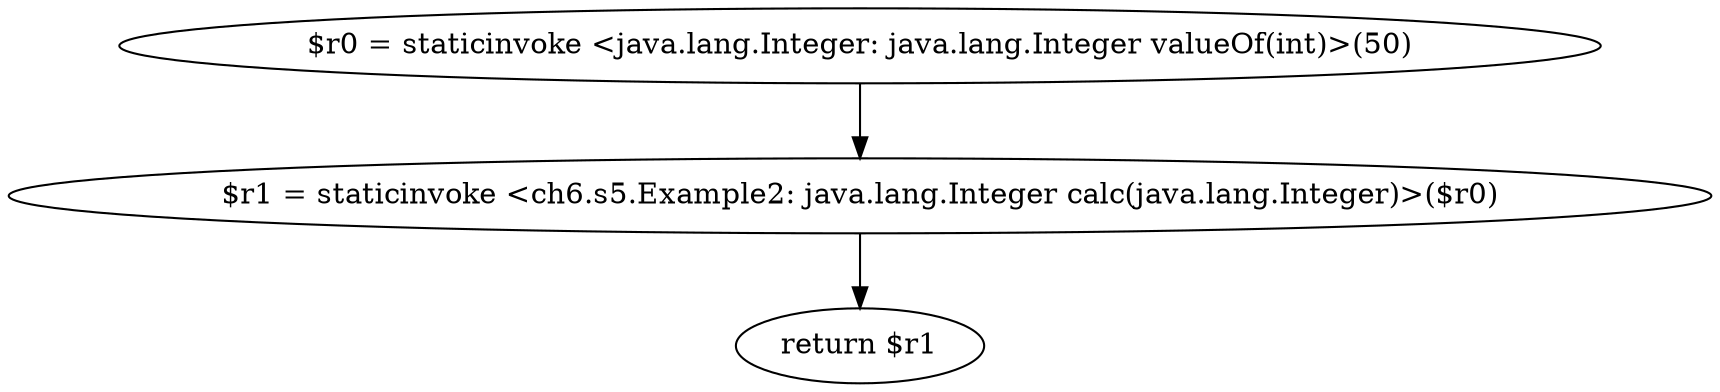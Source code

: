 digraph "unitGraph" {
    "$r0 = staticinvoke <java.lang.Integer: java.lang.Integer valueOf(int)>(50)"
    "$r1 = staticinvoke <ch6.s5.Example2: java.lang.Integer calc(java.lang.Integer)>($r0)"
    "return $r1"
    "$r0 = staticinvoke <java.lang.Integer: java.lang.Integer valueOf(int)>(50)"->"$r1 = staticinvoke <ch6.s5.Example2: java.lang.Integer calc(java.lang.Integer)>($r0)";
    "$r1 = staticinvoke <ch6.s5.Example2: java.lang.Integer calc(java.lang.Integer)>($r0)"->"return $r1";
}
